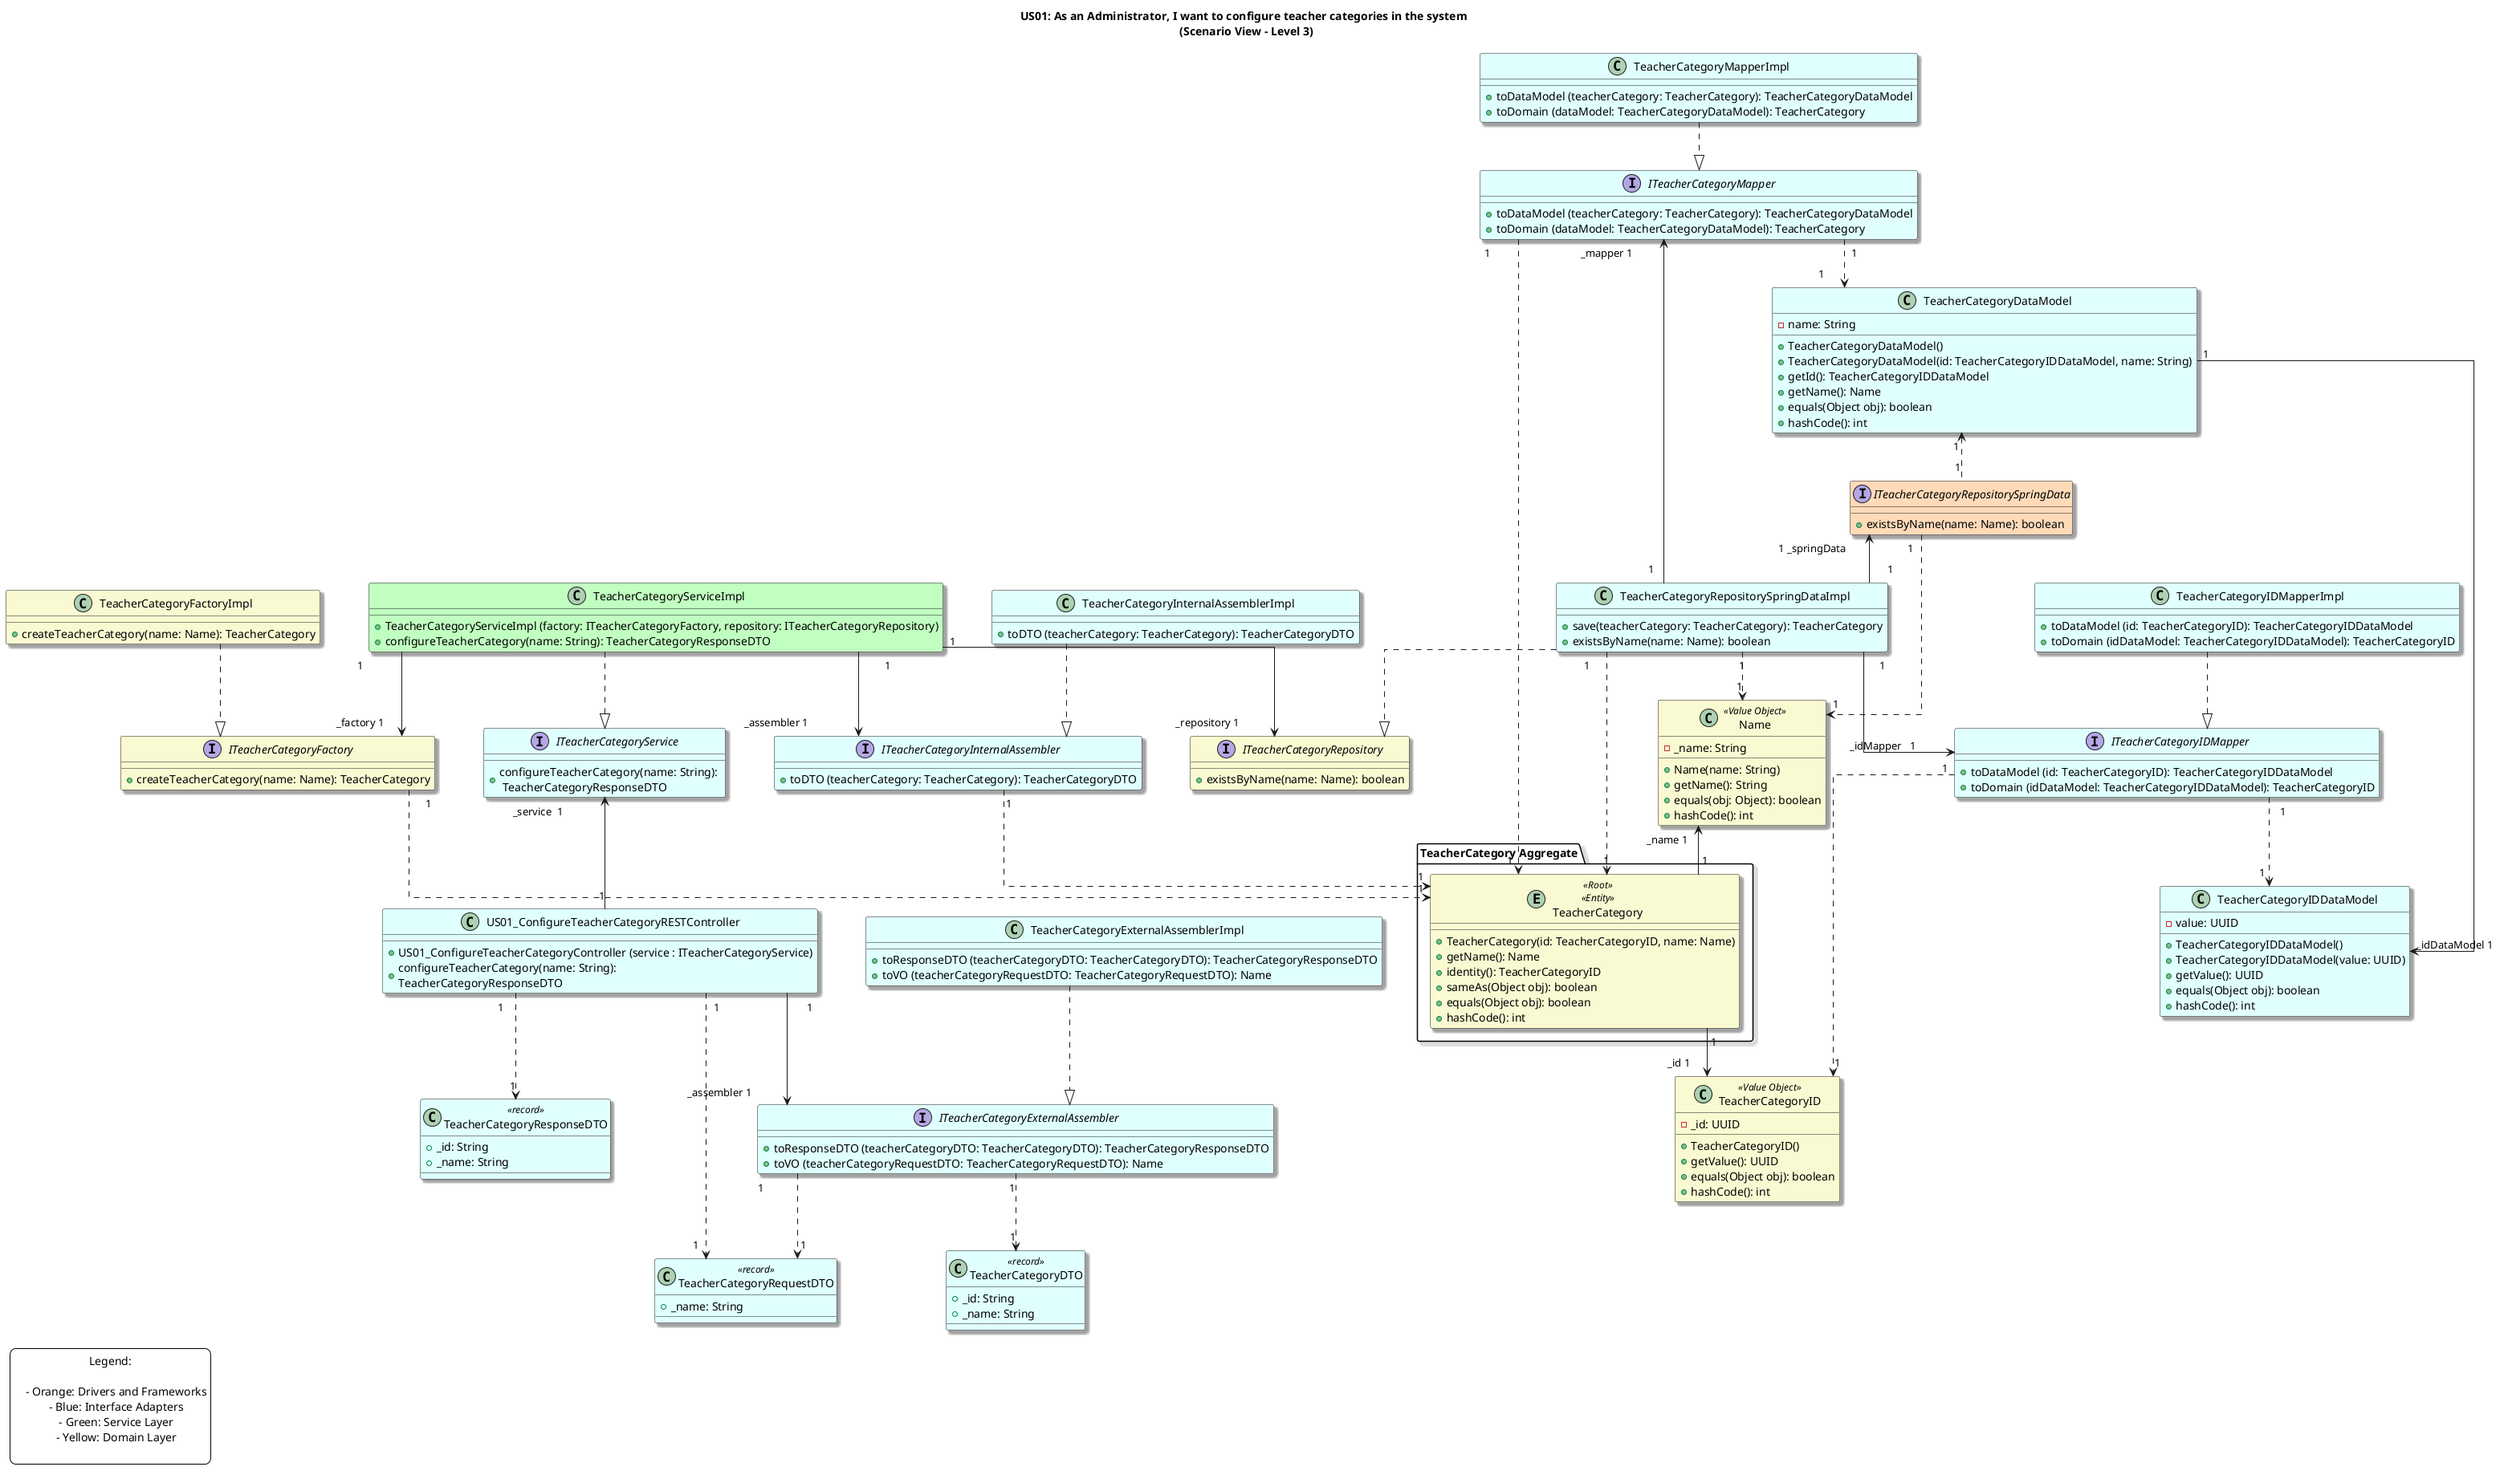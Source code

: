 @startuml

title US01: As an Administrator, I want to configure teacher categories in the system \n (Scenario View - Level 3)

skinparam backgroundColor white
skinparam ranksep 60
skinparam nodesep 60
skinparam linetype ortho
skinparam defaultTextAlignment center
skinparam shadowing true

legend left
Legend:

    - Orange: Drivers and Frameworks
    - Blue: Interface Adapters
    - Green: Service Layer
    - Yellow: Domain Layer

end legend


' ======= CONTROLLER =======

class US01_ConfigureTeacherCategoryRESTController #E0FFFF{
      + US01_ConfigureTeacherCategoryController (service : ITeacherCategoryService)
      + configureTeacherCategory(name: String): \nTeacherCategoryResponseDTO
}

' ======= SERVICE =======

interface ITeacherCategoryService #E0FFFF{
    + configureTeacherCategory(name: String): \n TeacherCategoryResponseDTO
}

class TeacherCategoryServiceImpl #C1FFC1{
    + TeacherCategoryServiceImpl (factory: ITeacherCategoryFactory, repository: ITeacherCategoryRepository)
    + configureTeacherCategory(name: String): TeacherCategoryResponseDTO
}

' ======= REPOSITORY =======

interface ITeacherCategoryRepository #FAFAD2{
      + existsByName(name: Name): boolean
}

class TeacherCategoryRepositorySpringDataImpl #E0FFFF {
   + save(teacherCategory: TeacherCategory): TeacherCategory
   + existsByName(name: Name): boolean
}

interface ITeacherCategoryRepositorySpringData #FFDAB9{
      + existsByName(name: Name): boolean
}

' ======= FACTORY =======

interface ITeacherCategoryFactory  	#FAFAD2{
  + createTeacherCategory(name: Name): TeacherCategory
}

class TeacherCategoryFactoryImpl #FAFAD2{
  + createTeacherCategory(name: Name): TeacherCategory
}

' ======= AGGREGATE =======

package "TeacherCategory Aggregate"  {
    Entity TeacherCategory <<Root>> <<Entity>> #FAFAD2{
      + TeacherCategory(id: TeacherCategoryID, name: Name)
      + getName(): Name
      + identity(): TeacherCategoryID
      + sameAs(Object obj): boolean
      + equals(Object obj): boolean
      + hashCode(): int
    }
}

' ======= VALUE OBJECTS =======

class Name <<Value Object>> #FAFAD2{
  - _name: String
  + Name(name: String)
  + getName(): String
  + equals(obj: Object): boolean
  + hashCode(): int
}

class TeacherCategoryID <<Value Object>> #FAFAD2{
   - _id: UUID
   + TeacherCategoryID()
   + getValue(): UUID
   + equals(Object obj): boolean
   + hashCode(): int
}

' ======= DATAMODEL =======

class TeacherCategoryDataModel #E0FFFF{
   - name: String
   + TeacherCategoryDataModel()
   + TeacherCategoryDataModel(id: TeacherCategoryIDDataModel, name: String)
   + getId(): TeacherCategoryIDDataModel
   + getName(): Name
   + equals(Object obj): boolean
   + hashCode(): int
}

class TeacherCategoryIDDataModel #E0FFFF {
   - value: UUID
   + TeacherCategoryIDDataModel()
   + TeacherCategoryIDDataModel(value: UUID)
   + getValue(): UUID
   + equals(Object obj): boolean
   + hashCode(): int
}

' ======= MAPPERS =======

interface ITeacherCategoryIDMapper #E0FFFF{
   + toDataModel (id: TeacherCategoryID): TeacherCategoryIDDataModel
   + toDomain (idDataModel: TeacherCategoryIDDataModel): TeacherCategoryID
}

class TeacherCategoryIDMapperImpl #E0FFFF{
   + toDataModel (id: TeacherCategoryID): TeacherCategoryIDDataModel
   + toDomain (idDataModel: TeacherCategoryIDDataModel): TeacherCategoryID
}

interface ITeacherCategoryMapper #E0FFFF{
   + toDataModel (teacherCategory: TeacherCategory): TeacherCategoryDataModel
   + toDomain (dataModel: TeacherCategoryDataModel): TeacherCategory
}

class TeacherCategoryMapperImpl #E0FFFF{
   + toDataModel (teacherCategory: TeacherCategory): TeacherCategoryDataModel
   + toDomain (dataModel: TeacherCategoryDataModel): TeacherCategory
}


' ======= DTO =======

class TeacherCategoryResponseDTO <<record>> #E0FFFF {
    + _id: String
    + _name: String
}

class TeacherCategoryDTO <<record>> #E0FFFF {
    + _id: String
    + _name: String
}

class TeacherCategoryRequestDTO <<record>> #E0FFFF {
    + _name: String
}

' ======= Assembler =======

interface ITeacherCategoryInternalAssembler #E0FFFF  {
    + toDTO (teacherCategory: TeacherCategory): TeacherCategoryDTO
}

class TeacherCategoryInternalAssemblerImpl #E0FFFF {
    + toDTO (teacherCategory: TeacherCategory): TeacherCategoryDTO
}

interface ITeacherCategoryExternalAssembler #E0FFFF  {
    + toResponseDTO (teacherCategoryDTO: TeacherCategoryDTO): TeacherCategoryResponseDTO
    + toVO (teacherCategoryRequestDTO: TeacherCategoryRequestDTO): Name
}

class TeacherCategoryExternalAssemblerImpl #E0FFFF {
    + toResponseDTO (teacherCategoryDTO: TeacherCategoryDTO): TeacherCategoryResponseDTO
    + toVO (teacherCategoryRequestDTO: TeacherCategoryRequestDTO): Name
}

' ======= NAVIGABILITY =======

US01_ConfigureTeacherCategoryRESTController "1" -u-> "_service  1             " ITeacherCategoryService
US01_ConfigureTeacherCategoryRESTController "1" ..> "1" TeacherCategoryResponseDTO
US01_ConfigureTeacherCategoryRESTController "1" ..> "1" TeacherCategoryRequestDTO
US01_ConfigureTeacherCategoryRESTController "1"--> "_assembler 1" ITeacherCategoryExternalAssembler

TeacherCategoryExternalAssemblerImpl ..|> ITeacherCategoryExternalAssembler
ITeacherCategoryExternalAssembler "1"..> "1" TeacherCategoryDTO
ITeacherCategoryExternalAssembler "1"..> "1" TeacherCategoryRequestDTO

TeacherCategoryServiceImpl ..|> ITeacherCategoryService
TeacherCategoryServiceImpl "1"--> "_factory 1             " ITeacherCategoryFactory
TeacherCategoryServiceImpl "1" --> "_repository 1        " ITeacherCategoryRepository
TeacherCategoryServiceImpl "1" --> "_assembler 1        " ITeacherCategoryInternalAssembler
TeacherCategoryInternalAssemblerImpl ..|> ITeacherCategoryInternalAssembler

ITeacherCategoryInternalAssembler "1"..> "1" TeacherCategory

TeacherCategoryFactoryImpl..|> ITeacherCategoryFactory
ITeacherCategoryFactory "1"..> "1" TeacherCategory

TeacherCategoryRepositorySpringDataImpl ..|> ITeacherCategoryRepository
TeacherCategoryRepositorySpringDataImpl "1"-u-> "1 _springData"ITeacherCategoryRepositorySpringData
TeacherCategoryRepositorySpringDataImpl "1"..> "1" TeacherCategory
TeacherCategoryRepositorySpringDataImpl "1"..> "1" Name
TeacherCategoryRepositorySpringDataImpl "1"-u-> "_mapper 1        " ITeacherCategoryMapper
TeacherCategoryRepositorySpringDataImpl "1" -->"   _idMapper   1            " ITeacherCategoryIDMapper
ITeacherCategoryRepositorySpringData "1" .u.> "1" TeacherCategoryDataModel
ITeacherCategoryRepositorySpringData "1" ..> "1" Name

TeacherCategoryMapperImpl ..|> ITeacherCategoryMapper
TeacherCategoryIDMapperImpl ..|> ITeacherCategoryIDMapper
ITeacherCategoryIDMapper "1" ..> "1 " TeacherCategoryIDDataModel
ITeacherCategoryIDMapper "1" ..> "1"  TeacherCategoryID
ITeacherCategoryMapper "1   "..> "1   " TeacherCategoryDataModel
ITeacherCategoryMapper "1"..> "1" TeacherCategory

TeacherCategoryDataModel "1" --> "_idDataModel 1 "TeacherCategoryIDDataModel

TeacherCategory "1"-u-> "                                            _name 1"Name
TeacherCategory "1"--> "_id 1    "TeacherCategoryID

@enduml
